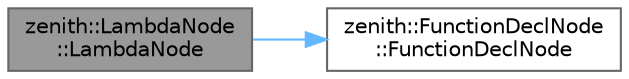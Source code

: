digraph "zenith::LambdaNode::LambdaNode"
{
 // LATEX_PDF_SIZE
  bgcolor="transparent";
  edge [fontname=Helvetica,fontsize=10,labelfontname=Helvetica,labelfontsize=10];
  node [fontname=Helvetica,fontsize=10,shape=box,height=0.2,width=0.4];
  rankdir="LR";
  Node1 [id="Node000001",label="zenith::LambdaNode\l::LambdaNode",height=0.2,width=0.4,color="gray40", fillcolor="grey60", style="filled", fontcolor="black",tooltip=" "];
  Node1 -> Node2 [id="edge1_Node000001_Node000002",color="steelblue1",style="solid",tooltip=" "];
  Node2 [id="Node000002",label="zenith::FunctionDeclNode\l::FunctionDeclNode",height=0.2,width=0.4,color="grey40", fillcolor="white", style="filled",URL="$structzenith_1_1_function_decl_node.html#ac4a592f6b8819cb618339189b087f14a",tooltip=" "];
}
